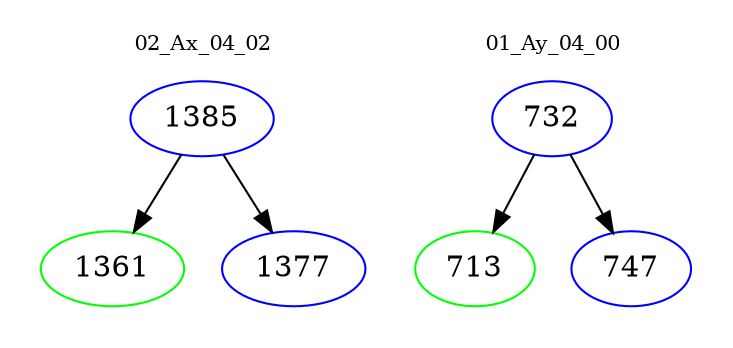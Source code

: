 digraph{
subgraph cluster_0 {
color = white
label = "02_Ax_04_02";
fontsize=10;
T0_1385 [label="1385", color="blue"]
T0_1385 -> T0_1361 [color="black"]
T0_1361 [label="1361", color="green"]
T0_1385 -> T0_1377 [color="black"]
T0_1377 [label="1377", color="blue"]
}
subgraph cluster_1 {
color = white
label = "01_Ay_04_00";
fontsize=10;
T1_732 [label="732", color="blue"]
T1_732 -> T1_713 [color="black"]
T1_713 [label="713", color="green"]
T1_732 -> T1_747 [color="black"]
T1_747 [label="747", color="blue"]
}
}
